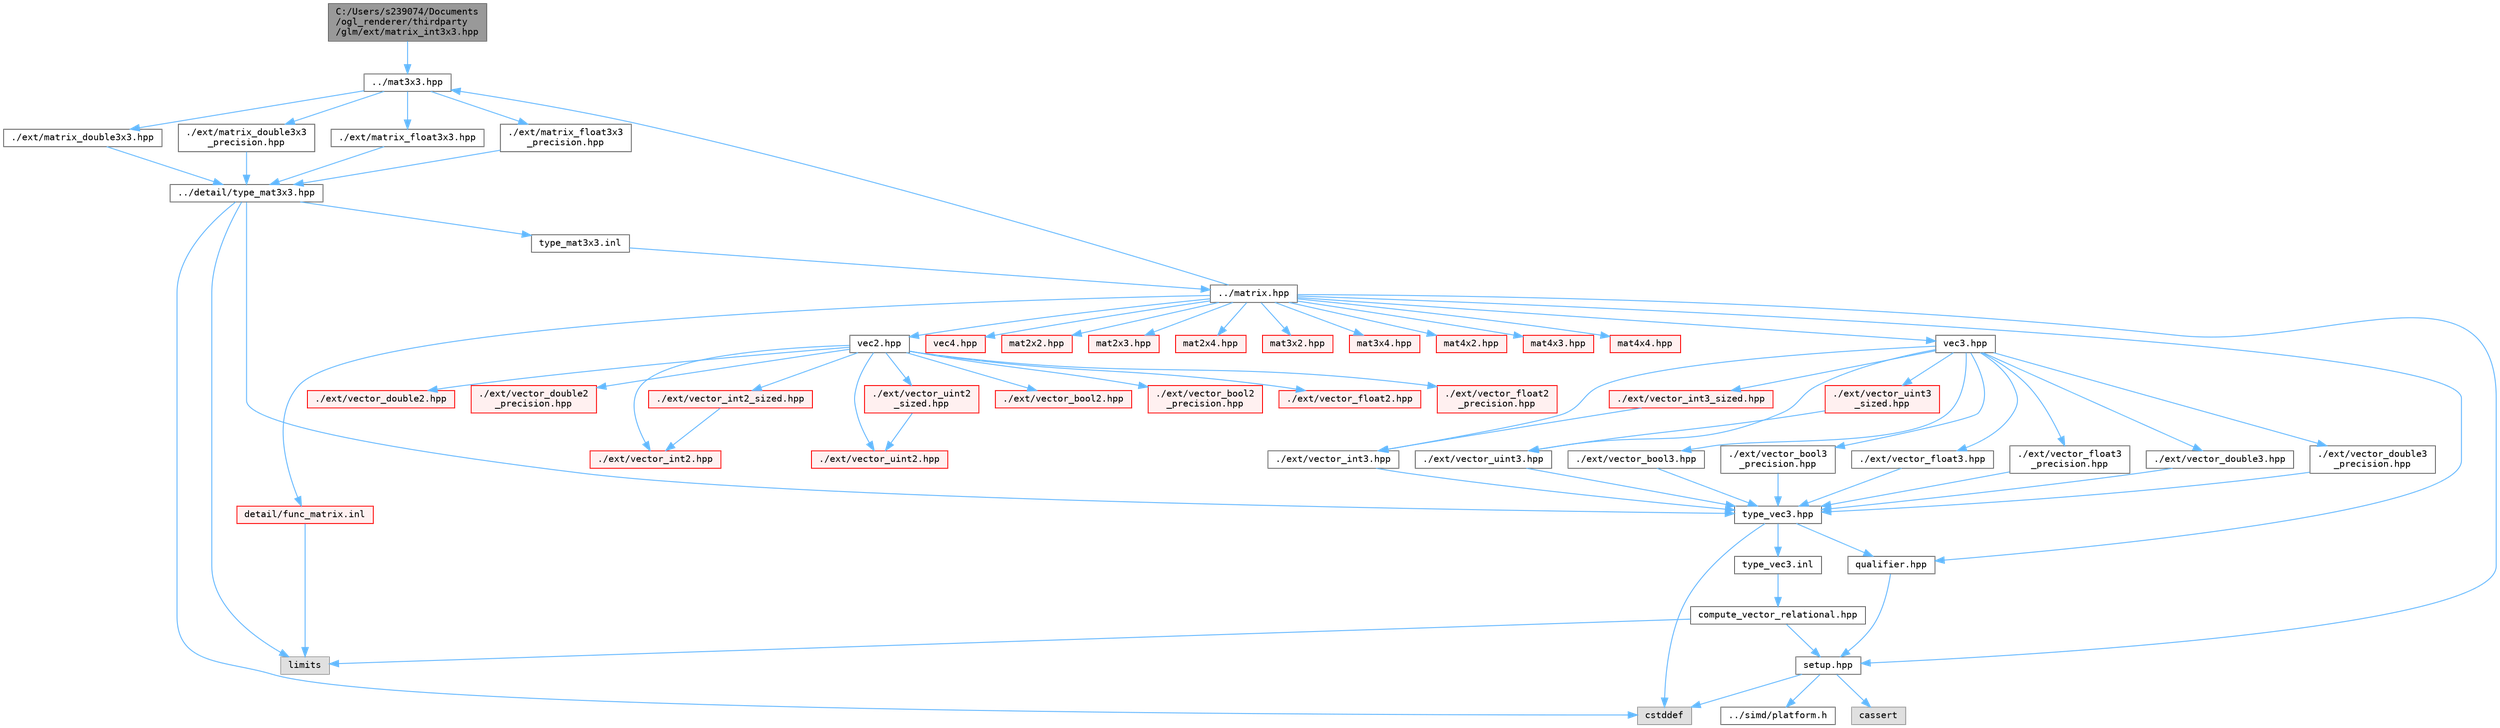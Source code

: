 digraph "C:/Users/s239074/Documents/ogl_renderer/thirdparty/glm/ext/matrix_int3x3.hpp"
{
 // LATEX_PDF_SIZE
  bgcolor="transparent";
  edge [fontname=Terminal,fontsize=10,labelfontname=Helvetica,labelfontsize=10];
  node [fontname=Terminal,fontsize=10,shape=box,height=0.2,width=0.4];
  Node1 [label="C:/Users/s239074/Documents\l/ogl_renderer/thirdparty\l/glm/ext/matrix_int3x3.hpp",height=0.2,width=0.4,color="gray40", fillcolor="grey60", style="filled", fontcolor="black",tooltip=" "];
  Node1 -> Node2 [color="steelblue1",style="solid"];
  Node2 [label="../mat3x3.hpp",height=0.2,width=0.4,color="grey40", fillcolor="white", style="filled",URL="$mat3x3_8hpp.html",tooltip=" "];
  Node2 -> Node3 [color="steelblue1",style="solid"];
  Node3 [label="./ext/matrix_double3x3.hpp",height=0.2,width=0.4,color="grey40", fillcolor="white", style="filled",URL="$matrix__double3x3_8hpp.html",tooltip=" "];
  Node3 -> Node4 [color="steelblue1",style="solid"];
  Node4 [label="../detail/type_mat3x3.hpp",height=0.2,width=0.4,color="grey40", fillcolor="white", style="filled",URL="$type__mat3x3_8hpp.html",tooltip=" "];
  Node4 -> Node5 [color="steelblue1",style="solid"];
  Node5 [label="type_vec3.hpp",height=0.2,width=0.4,color="grey40", fillcolor="white", style="filled",URL="$type__vec3_8hpp.html",tooltip=" "];
  Node5 -> Node6 [color="steelblue1",style="solid"];
  Node6 [label="qualifier.hpp",height=0.2,width=0.4,color="grey40", fillcolor="white", style="filled",URL="$qualifier_8hpp.html",tooltip=" "];
  Node6 -> Node7 [color="steelblue1",style="solid"];
  Node7 [label="setup.hpp",height=0.2,width=0.4,color="grey40", fillcolor="white", style="filled",URL="$setup_8hpp.html",tooltip=" "];
  Node7 -> Node8 [color="steelblue1",style="solid"];
  Node8 [label="cassert",height=0.2,width=0.4,color="grey60", fillcolor="#E0E0E0", style="filled",tooltip=" "];
  Node7 -> Node9 [color="steelblue1",style="solid"];
  Node9 [label="cstddef",height=0.2,width=0.4,color="grey60", fillcolor="#E0E0E0", style="filled",tooltip=" "];
  Node7 -> Node10 [color="steelblue1",style="solid"];
  Node10 [label="../simd/platform.h",height=0.2,width=0.4,color="grey40", fillcolor="white", style="filled",URL="$platform_8h.html",tooltip=" "];
  Node5 -> Node9 [color="steelblue1",style="solid"];
  Node5 -> Node11 [color="steelblue1",style="solid"];
  Node11 [label="type_vec3.inl",height=0.2,width=0.4,color="grey40", fillcolor="white", style="filled",URL="$type__vec3_8inl.html",tooltip=" "];
  Node11 -> Node12 [color="steelblue1",style="solid"];
  Node12 [label="compute_vector_relational.hpp",height=0.2,width=0.4,color="grey40", fillcolor="white", style="filled",URL="$compute__vector__relational_8hpp.html",tooltip=" "];
  Node12 -> Node7 [color="steelblue1",style="solid"];
  Node12 -> Node13 [color="steelblue1",style="solid"];
  Node13 [label="limits",height=0.2,width=0.4,color="grey60", fillcolor="#E0E0E0", style="filled",tooltip=" "];
  Node4 -> Node13 [color="steelblue1",style="solid"];
  Node4 -> Node9 [color="steelblue1",style="solid"];
  Node4 -> Node14 [color="steelblue1",style="solid"];
  Node14 [label="type_mat3x3.inl",height=0.2,width=0.4,color="grey40", fillcolor="white", style="filled",URL="$type__mat3x3_8inl.html",tooltip=" "];
  Node14 -> Node15 [color="steelblue1",style="solid"];
  Node15 [label="../matrix.hpp",height=0.2,width=0.4,color="grey40", fillcolor="white", style="filled",URL="$matrix_8hpp.html",tooltip=" "];
  Node15 -> Node6 [color="steelblue1",style="solid"];
  Node15 -> Node7 [color="steelblue1",style="solid"];
  Node15 -> Node16 [color="steelblue1",style="solid"];
  Node16 [label="vec2.hpp",height=0.2,width=0.4,color="grey40", fillcolor="white", style="filled",URL="$vec2_8hpp.html",tooltip=" "];
  Node16 -> Node17 [color="steelblue1",style="solid"];
  Node17 [label="./ext/vector_bool2.hpp",height=0.2,width=0.4,color="red", fillcolor="#FFF0F0", style="filled",URL="$vector__bool2_8hpp.html",tooltip=" "];
  Node16 -> Node20 [color="steelblue1",style="solid"];
  Node20 [label="./ext/vector_bool2\l_precision.hpp",height=0.2,width=0.4,color="red", fillcolor="#FFF0F0", style="filled",URL="$vector__bool2__precision_8hpp.html",tooltip=" "];
  Node16 -> Node21 [color="steelblue1",style="solid"];
  Node21 [label="./ext/vector_float2.hpp",height=0.2,width=0.4,color="red", fillcolor="#FFF0F0", style="filled",URL="$vector__float2_8hpp.html",tooltip=" "];
  Node16 -> Node22 [color="steelblue1",style="solid"];
  Node22 [label="./ext/vector_float2\l_precision.hpp",height=0.2,width=0.4,color="red", fillcolor="#FFF0F0", style="filled",URL="$vector__float2__precision_8hpp.html",tooltip=" "];
  Node16 -> Node23 [color="steelblue1",style="solid"];
  Node23 [label="./ext/vector_double2.hpp",height=0.2,width=0.4,color="red", fillcolor="#FFF0F0", style="filled",URL="$vector__double2_8hpp.html",tooltip=" "];
  Node16 -> Node24 [color="steelblue1",style="solid"];
  Node24 [label="./ext/vector_double2\l_precision.hpp",height=0.2,width=0.4,color="red", fillcolor="#FFF0F0", style="filled",URL="$vector__double2__precision_8hpp.html",tooltip=" "];
  Node16 -> Node25 [color="steelblue1",style="solid"];
  Node25 [label="./ext/vector_int2.hpp",height=0.2,width=0.4,color="red", fillcolor="#FFF0F0", style="filled",URL="$vector__int2_8hpp.html",tooltip=" "];
  Node16 -> Node26 [color="steelblue1",style="solid"];
  Node26 [label="./ext/vector_int2_sized.hpp",height=0.2,width=0.4,color="red", fillcolor="#FFF0F0", style="filled",URL="$vector__int2__sized_8hpp.html",tooltip=" "];
  Node26 -> Node25 [color="steelblue1",style="solid"];
  Node16 -> Node28 [color="steelblue1",style="solid"];
  Node28 [label="./ext/vector_uint2.hpp",height=0.2,width=0.4,color="red", fillcolor="#FFF0F0", style="filled",URL="$vector__uint2_8hpp.html",tooltip=" "];
  Node16 -> Node29 [color="steelblue1",style="solid"];
  Node29 [label="./ext/vector_uint2\l_sized.hpp",height=0.2,width=0.4,color="red", fillcolor="#FFF0F0", style="filled",URL="$vector__uint2__sized_8hpp.html",tooltip=" "];
  Node29 -> Node28 [color="steelblue1",style="solid"];
  Node15 -> Node31 [color="steelblue1",style="solid"];
  Node31 [label="vec3.hpp",height=0.2,width=0.4,color="grey40", fillcolor="white", style="filled",URL="$vec3_8hpp.html",tooltip=" "];
  Node31 -> Node32 [color="steelblue1",style="solid"];
  Node32 [label="./ext/vector_bool3.hpp",height=0.2,width=0.4,color="grey40", fillcolor="white", style="filled",URL="$vector__bool3_8hpp.html",tooltip=" "];
  Node32 -> Node5 [color="steelblue1",style="solid"];
  Node31 -> Node33 [color="steelblue1",style="solid"];
  Node33 [label="./ext/vector_bool3\l_precision.hpp",height=0.2,width=0.4,color="grey40", fillcolor="white", style="filled",URL="$vector__bool3__precision_8hpp.html",tooltip=" "];
  Node33 -> Node5 [color="steelblue1",style="solid"];
  Node31 -> Node34 [color="steelblue1",style="solid"];
  Node34 [label="./ext/vector_float3.hpp",height=0.2,width=0.4,color="grey40", fillcolor="white", style="filled",URL="$vector__float3_8hpp.html",tooltip=" "];
  Node34 -> Node5 [color="steelblue1",style="solid"];
  Node31 -> Node35 [color="steelblue1",style="solid"];
  Node35 [label="./ext/vector_float3\l_precision.hpp",height=0.2,width=0.4,color="grey40", fillcolor="white", style="filled",URL="$vector__float3__precision_8hpp.html",tooltip=" "];
  Node35 -> Node5 [color="steelblue1",style="solid"];
  Node31 -> Node36 [color="steelblue1",style="solid"];
  Node36 [label="./ext/vector_double3.hpp",height=0.2,width=0.4,color="grey40", fillcolor="white", style="filled",URL="$vector__double3_8hpp.html",tooltip=" "];
  Node36 -> Node5 [color="steelblue1",style="solid"];
  Node31 -> Node37 [color="steelblue1",style="solid"];
  Node37 [label="./ext/vector_double3\l_precision.hpp",height=0.2,width=0.4,color="grey40", fillcolor="white", style="filled",URL="$vector__double3__precision_8hpp.html",tooltip=" "];
  Node37 -> Node5 [color="steelblue1",style="solid"];
  Node31 -> Node38 [color="steelblue1",style="solid"];
  Node38 [label="./ext/vector_int3.hpp",height=0.2,width=0.4,color="grey40", fillcolor="white", style="filled",URL="$vector__int3_8hpp.html",tooltip=" "];
  Node38 -> Node5 [color="steelblue1",style="solid"];
  Node31 -> Node39 [color="steelblue1",style="solid"];
  Node39 [label="./ext/vector_int3_sized.hpp",height=0.2,width=0.4,color="red", fillcolor="#FFF0F0", style="filled",URL="$vector__int3__sized_8hpp.html",tooltip=" "];
  Node39 -> Node38 [color="steelblue1",style="solid"];
  Node31 -> Node40 [color="steelblue1",style="solid"];
  Node40 [label="./ext/vector_uint3.hpp",height=0.2,width=0.4,color="grey40", fillcolor="white", style="filled",URL="$vector__uint3_8hpp.html",tooltip=" "];
  Node40 -> Node5 [color="steelblue1",style="solid"];
  Node31 -> Node41 [color="steelblue1",style="solid"];
  Node41 [label="./ext/vector_uint3\l_sized.hpp",height=0.2,width=0.4,color="red", fillcolor="#FFF0F0", style="filled",URL="$vector__uint3__sized_8hpp.html",tooltip=" "];
  Node41 -> Node40 [color="steelblue1",style="solid"];
  Node15 -> Node42 [color="steelblue1",style="solid"];
  Node42 [label="vec4.hpp",height=0.2,width=0.4,color="red", fillcolor="#FFF0F0", style="filled",URL="$vec4_8hpp.html",tooltip=" "];
  Node15 -> Node55 [color="steelblue1",style="solid"];
  Node55 [label="mat2x2.hpp",height=0.2,width=0.4,color="red", fillcolor="#FFF0F0", style="filled",URL="$mat2x2_8hpp.html",tooltip=" "];
  Node15 -> Node62 [color="steelblue1",style="solid"];
  Node62 [label="mat2x3.hpp",height=0.2,width=0.4,color="red", fillcolor="#FFF0F0", style="filled",URL="$mat2x3_8hpp.html",tooltip=" "];
  Node15 -> Node69 [color="steelblue1",style="solid"];
  Node69 [label="mat2x4.hpp",height=0.2,width=0.4,color="red", fillcolor="#FFF0F0", style="filled",URL="$mat2x4_8hpp.html",tooltip=" "];
  Node15 -> Node76 [color="steelblue1",style="solid"];
  Node76 [label="mat3x2.hpp",height=0.2,width=0.4,color="red", fillcolor="#FFF0F0", style="filled",URL="$mat3x2_8hpp.html",tooltip=" "];
  Node15 -> Node2 [color="steelblue1",style="solid"];
  Node15 -> Node83 [color="steelblue1",style="solid"];
  Node83 [label="mat3x4.hpp",height=0.2,width=0.4,color="red", fillcolor="#FFF0F0", style="filled",URL="$mat3x4_8hpp.html",tooltip=" "];
  Node15 -> Node90 [color="steelblue1",style="solid"];
  Node90 [label="mat4x2.hpp",height=0.2,width=0.4,color="red", fillcolor="#FFF0F0", style="filled",URL="$mat4x2_8hpp.html",tooltip=" "];
  Node15 -> Node97 [color="steelblue1",style="solid"];
  Node97 [label="mat4x3.hpp",height=0.2,width=0.4,color="red", fillcolor="#FFF0F0", style="filled",URL="$mat4x3_8hpp.html",tooltip=" "];
  Node15 -> Node104 [color="steelblue1",style="solid"];
  Node104 [label="mat4x4.hpp",height=0.2,width=0.4,color="red", fillcolor="#FFF0F0", style="filled",URL="$mat4x4_8hpp.html",tooltip=" "];
  Node15 -> Node111 [color="steelblue1",style="solid"];
  Node111 [label="detail/func_matrix.inl",height=0.2,width=0.4,color="red", fillcolor="#FFF0F0", style="filled",URL="$func__matrix_8inl.html",tooltip=" "];
  Node111 -> Node13 [color="steelblue1",style="solid"];
  Node2 -> Node127 [color="steelblue1",style="solid"];
  Node127 [label="./ext/matrix_double3x3\l_precision.hpp",height=0.2,width=0.4,color="grey40", fillcolor="white", style="filled",URL="$matrix__double3x3__precision_8hpp.html",tooltip=" "];
  Node127 -> Node4 [color="steelblue1",style="solid"];
  Node2 -> Node128 [color="steelblue1",style="solid"];
  Node128 [label="./ext/matrix_float3x3.hpp",height=0.2,width=0.4,color="grey40", fillcolor="white", style="filled",URL="$matrix__float3x3_8hpp.html",tooltip=" "];
  Node128 -> Node4 [color="steelblue1",style="solid"];
  Node2 -> Node129 [color="steelblue1",style="solid"];
  Node129 [label="./ext/matrix_float3x3\l_precision.hpp",height=0.2,width=0.4,color="grey40", fillcolor="white", style="filled",URL="$matrix__float3x3__precision_8hpp.html",tooltip=" "];
  Node129 -> Node4 [color="steelblue1",style="solid"];
}
